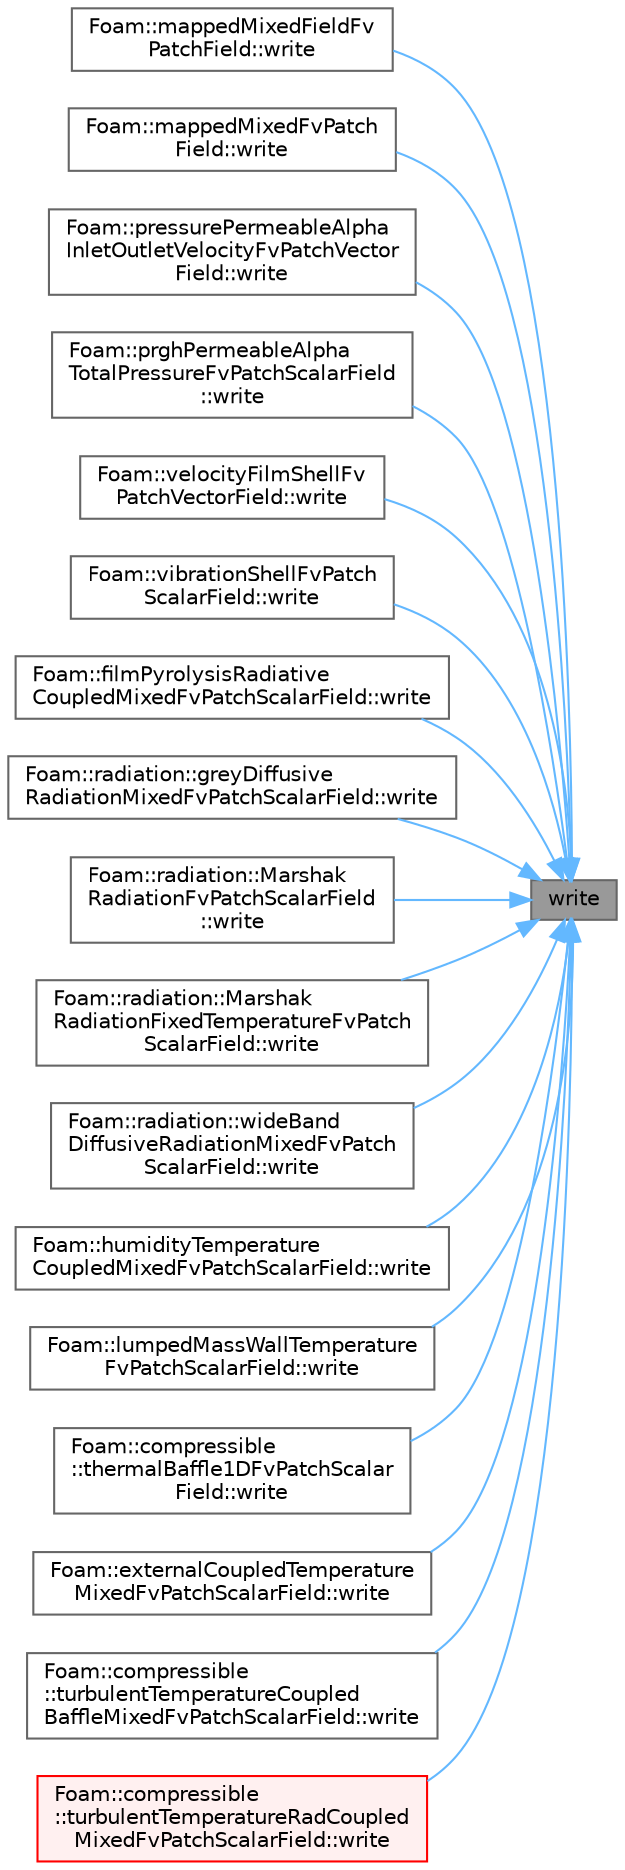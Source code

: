 digraph "write"
{
 // LATEX_PDF_SIZE
  bgcolor="transparent";
  edge [fontname=Helvetica,fontsize=10,labelfontname=Helvetica,labelfontsize=10];
  node [fontname=Helvetica,fontsize=10,shape=box,height=0.2,width=0.4];
  rankdir="RL";
  Node1 [id="Node000001",label="write",height=0.2,width=0.4,color="gray40", fillcolor="grey60", style="filled", fontcolor="black",tooltip=" "];
  Node1 -> Node2 [id="edge1_Node000001_Node000002",dir="back",color="steelblue1",style="solid",tooltip=" "];
  Node2 [id="Node000002",label="Foam::mappedMixedFieldFv\lPatchField::write",height=0.2,width=0.4,color="grey40", fillcolor="white", style="filled",URL="$classFoam_1_1mappedMixedFieldFvPatchField.html#a293fdfec8bdfbd5c3913ab4c9f3454ff",tooltip=" "];
  Node1 -> Node3 [id="edge2_Node000001_Node000003",dir="back",color="steelblue1",style="solid",tooltip=" "];
  Node3 [id="Node000003",label="Foam::mappedMixedFvPatch\lField::write",height=0.2,width=0.4,color="grey40", fillcolor="white", style="filled",URL="$classFoam_1_1mappedMixedFvPatchField.html#a293fdfec8bdfbd5c3913ab4c9f3454ff",tooltip=" "];
  Node1 -> Node4 [id="edge3_Node000001_Node000004",dir="back",color="steelblue1",style="solid",tooltip=" "];
  Node4 [id="Node000004",label="Foam::pressurePermeableAlpha\lInletOutletVelocityFvPatchVector\lField::write",height=0.2,width=0.4,color="grey40", fillcolor="white", style="filled",URL="$classFoam_1_1pressurePermeableAlphaInletOutletVelocityFvPatchVectorField.html#a293fdfec8bdfbd5c3913ab4c9f3454ff",tooltip=" "];
  Node1 -> Node5 [id="edge4_Node000001_Node000005",dir="back",color="steelblue1",style="solid",tooltip=" "];
  Node5 [id="Node000005",label="Foam::prghPermeableAlpha\lTotalPressureFvPatchScalarField\l::write",height=0.2,width=0.4,color="grey40", fillcolor="white", style="filled",URL="$classFoam_1_1prghPermeableAlphaTotalPressureFvPatchScalarField.html#a293fdfec8bdfbd5c3913ab4c9f3454ff",tooltip=" "];
  Node1 -> Node6 [id="edge5_Node000001_Node000006",dir="back",color="steelblue1",style="solid",tooltip=" "];
  Node6 [id="Node000006",label="Foam::velocityFilmShellFv\lPatchVectorField::write",height=0.2,width=0.4,color="grey40", fillcolor="white", style="filled",URL="$classFoam_1_1velocityFilmShellFvPatchVectorField.html#a293fdfec8bdfbd5c3913ab4c9f3454ff",tooltip=" "];
  Node1 -> Node7 [id="edge6_Node000001_Node000007",dir="back",color="steelblue1",style="solid",tooltip=" "];
  Node7 [id="Node000007",label="Foam::vibrationShellFvPatch\lScalarField::write",height=0.2,width=0.4,color="grey40", fillcolor="white", style="filled",URL="$classFoam_1_1vibrationShellFvPatchScalarField.html#a293fdfec8bdfbd5c3913ab4c9f3454ff",tooltip=" "];
  Node1 -> Node8 [id="edge7_Node000001_Node000008",dir="back",color="steelblue1",style="solid",tooltip=" "];
  Node8 [id="Node000008",label="Foam::filmPyrolysisRadiative\lCoupledMixedFvPatchScalarField::write",height=0.2,width=0.4,color="grey40", fillcolor="white", style="filled",URL="$classFoam_1_1filmPyrolysisRadiativeCoupledMixedFvPatchScalarField.html#a293fdfec8bdfbd5c3913ab4c9f3454ff",tooltip=" "];
  Node1 -> Node9 [id="edge8_Node000001_Node000009",dir="back",color="steelblue1",style="solid",tooltip=" "];
  Node9 [id="Node000009",label="Foam::radiation::greyDiffusive\lRadiationMixedFvPatchScalarField::write",height=0.2,width=0.4,color="grey40", fillcolor="white", style="filled",URL="$classFoam_1_1radiation_1_1greyDiffusiveRadiationMixedFvPatchScalarField.html#a293fdfec8bdfbd5c3913ab4c9f3454ff",tooltip=" "];
  Node1 -> Node10 [id="edge9_Node000001_Node000010",dir="back",color="steelblue1",style="solid",tooltip=" "];
  Node10 [id="Node000010",label="Foam::radiation::Marshak\lRadiationFvPatchScalarField\l::write",height=0.2,width=0.4,color="grey40", fillcolor="white", style="filled",URL="$classFoam_1_1radiation_1_1MarshakRadiationFvPatchScalarField.html#a293fdfec8bdfbd5c3913ab4c9f3454ff",tooltip=" "];
  Node1 -> Node11 [id="edge10_Node000001_Node000011",dir="back",color="steelblue1",style="solid",tooltip=" "];
  Node11 [id="Node000011",label="Foam::radiation::Marshak\lRadiationFixedTemperatureFvPatch\lScalarField::write",height=0.2,width=0.4,color="grey40", fillcolor="white", style="filled",URL="$classFoam_1_1radiation_1_1MarshakRadiationFixedTemperatureFvPatchScalarField.html#a293fdfec8bdfbd5c3913ab4c9f3454ff",tooltip=" "];
  Node1 -> Node12 [id="edge11_Node000001_Node000012",dir="back",color="steelblue1",style="solid",tooltip=" "];
  Node12 [id="Node000012",label="Foam::radiation::wideBand\lDiffusiveRadiationMixedFvPatch\lScalarField::write",height=0.2,width=0.4,color="grey40", fillcolor="white", style="filled",URL="$classFoam_1_1radiation_1_1wideBandDiffusiveRadiationMixedFvPatchScalarField.html#a293fdfec8bdfbd5c3913ab4c9f3454ff",tooltip=" "];
  Node1 -> Node13 [id="edge12_Node000001_Node000013",dir="back",color="steelblue1",style="solid",tooltip=" "];
  Node13 [id="Node000013",label="Foam::humidityTemperature\lCoupledMixedFvPatchScalarField::write",height=0.2,width=0.4,color="grey40", fillcolor="white", style="filled",URL="$classFoam_1_1humidityTemperatureCoupledMixedFvPatchScalarField.html#a293fdfec8bdfbd5c3913ab4c9f3454ff",tooltip=" "];
  Node1 -> Node14 [id="edge13_Node000001_Node000014",dir="back",color="steelblue1",style="solid",tooltip=" "];
  Node14 [id="Node000014",label="Foam::lumpedMassWallTemperature\lFvPatchScalarField::write",height=0.2,width=0.4,color="grey40", fillcolor="white", style="filled",URL="$classFoam_1_1lumpedMassWallTemperatureFvPatchScalarField.html#a293fdfec8bdfbd5c3913ab4c9f3454ff",tooltip=" "];
  Node1 -> Node15 [id="edge14_Node000001_Node000015",dir="back",color="steelblue1",style="solid",tooltip=" "];
  Node15 [id="Node000015",label="Foam::compressible\l::thermalBaffle1DFvPatchScalar\lField::write",height=0.2,width=0.4,color="grey40", fillcolor="white", style="filled",URL="$classFoam_1_1compressible_1_1thermalBaffle1DFvPatchScalarField.html#a293fdfec8bdfbd5c3913ab4c9f3454ff",tooltip=" "];
  Node1 -> Node16 [id="edge15_Node000001_Node000016",dir="back",color="steelblue1",style="solid",tooltip=" "];
  Node16 [id="Node000016",label="Foam::externalCoupledTemperature\lMixedFvPatchScalarField::write",height=0.2,width=0.4,color="grey40", fillcolor="white", style="filled",URL="$classFoam_1_1externalCoupledTemperatureMixedFvPatchScalarField.html#a78cec3e4ecac4a89a3ad8d38f2ad21f5",tooltip=" "];
  Node1 -> Node17 [id="edge16_Node000001_Node000017",dir="back",color="steelblue1",style="solid",tooltip=" "];
  Node17 [id="Node000017",label="Foam::compressible\l::turbulentTemperatureCoupled\lBaffleMixedFvPatchScalarField::write",height=0.2,width=0.4,color="grey40", fillcolor="white", style="filled",URL="$classFoam_1_1compressible_1_1turbulentTemperatureCoupledBaffleMixedFvPatchScalarField.html#a78cec3e4ecac4a89a3ad8d38f2ad21f5",tooltip=" "];
  Node1 -> Node18 [id="edge17_Node000001_Node000018",dir="back",color="steelblue1",style="solid",tooltip=" "];
  Node18 [id="Node000018",label="Foam::compressible\l::turbulentTemperatureRadCoupled\lMixedFvPatchScalarField::write",height=0.2,width=0.4,color="red", fillcolor="#FFF0F0", style="filled",URL="$classFoam_1_1compressible_1_1turbulentTemperatureRadCoupledMixedFvPatchScalarField.html#a78cec3e4ecac4a89a3ad8d38f2ad21f5",tooltip=" "];
}
